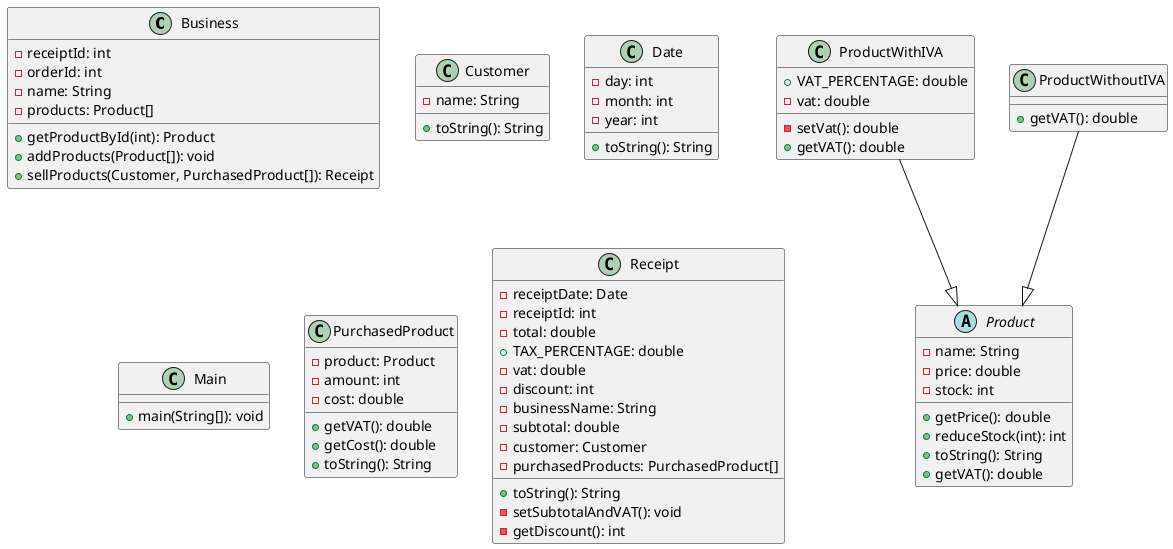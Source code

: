 @startuml
class Business {
  - receiptId: int
  - orderId: int
  - name: String
  - products: Product[]
  + getProductById(int): Product
  + addProducts(Product[]): void
  + sellProducts(Customer, PurchasedProduct[]): Receipt
}
class Customer {
  - name: String
  + toString(): String
}
class Date {
  - day: int
  - month: int
  - year: int
  + toString(): String
}
class Main {
  + main(String[]): void
}
abstract class Product {
  - name: String
  - price: double
  - stock: int
  + getPrice(): double
  + reduceStock(int): int
  + toString(): String
  + getVAT(): double
}
class ProductWithIVA {
  + VAT_PERCENTAGE: double
  - vat: double
  - setVat(): double
  + getVAT(): double
}
class ProductWithoutIVA {
  + getVAT(): double
}
class PurchasedProduct {
  - product: Product
  - amount: int
  - cost: double
  + getVAT(): double
  + getCost(): double
  + toString(): String
}
class Receipt {
  - receiptDate: Date
  - receiptId: int
  - total: double
  + TAX_PERCENTAGE: double
  - vat: double
  - discount: int
  - businessName: String
  - subtotal: double
  - customer: Customer
  - purchasedProducts: PurchasedProduct[]
  + toString(): String
  - setSubtotalAndVAT(): void
  - getDiscount(): int
}

ProductWithIVA     --|>  Product
ProductWithoutIVA  --|>  Product
@enduml
